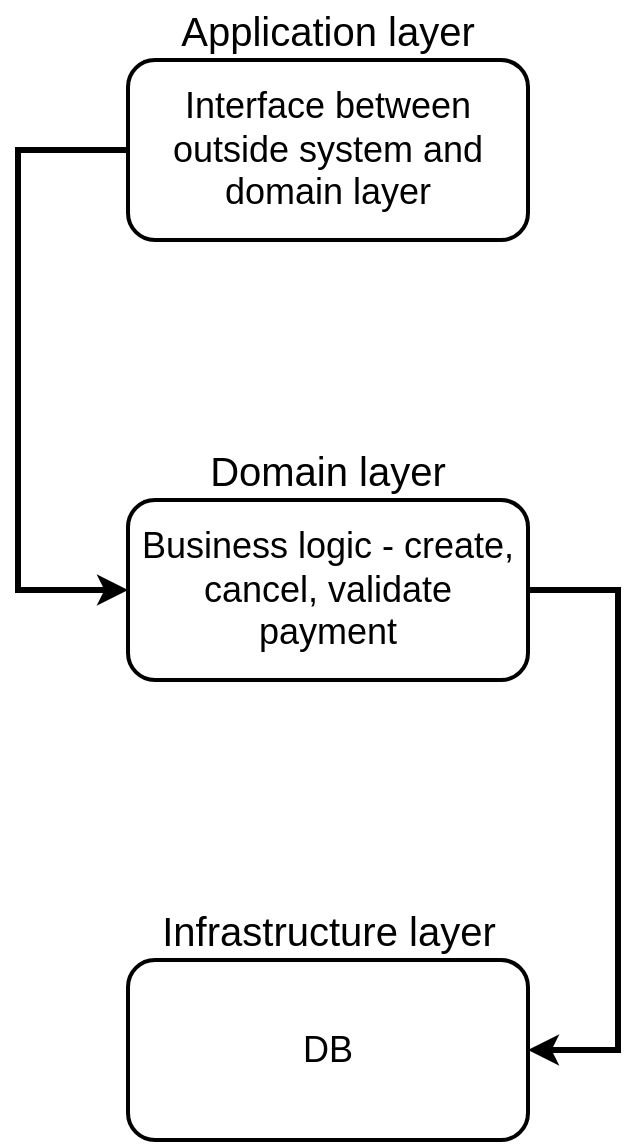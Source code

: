 <mxfile version="21.0.2"><diagram name="Page-1" id="J0mKVh55U6QCKO6_TvxE"><mxGraphModel dx="1434" dy="749" grid="1" gridSize="10" guides="1" tooltips="1" connect="1" arrows="1" fold="1" page="1" pageScale="1" pageWidth="850" pageHeight="1100" math="0" shadow="0"><root><mxCell id="0"/><mxCell id="1" parent="0"/><mxCell id="daW5a0wkIsZM-H2NdUbT-8" style="edgeStyle=orthogonalEdgeStyle;rounded=0;orthogonalLoop=1;jettySize=auto;html=1;exitX=0;exitY=0.5;exitDx=0;exitDy=0;entryX=0;entryY=0.5;entryDx=0;entryDy=0;spacing=2;strokeWidth=3;" edge="1" parent="1" source="daW5a0wkIsZM-H2NdUbT-1" target="daW5a0wkIsZM-H2NdUbT-4"><mxGeometry relative="1" as="geometry"><Array as="points"><mxPoint x="270" y="165"/><mxPoint x="270" y="385"/></Array></mxGeometry></mxCell><mxCell id="daW5a0wkIsZM-H2NdUbT-1" value="Interface between outside system and domain layer" style="rounded=1;whiteSpace=wrap;html=1;strokeWidth=2;fontSize=18;" vertex="1" parent="1"><mxGeometry x="325" y="120" width="200" height="90" as="geometry"/></mxCell><mxCell id="daW5a0wkIsZM-H2NdUbT-2" value="Application layer" style="text;html=1;strokeColor=none;fillColor=none;align=center;verticalAlign=middle;whiteSpace=wrap;rounded=0;fontSize=20;" vertex="1" parent="1"><mxGeometry x="345" y="90" width="160" height="30" as="geometry"/></mxCell><mxCell id="daW5a0wkIsZM-H2NdUbT-3" value="Domain layer" style="text;html=1;strokeColor=none;fillColor=none;align=center;verticalAlign=middle;whiteSpace=wrap;rounded=0;fontSize=20;" vertex="1" parent="1"><mxGeometry x="345" y="310" width="160" height="30" as="geometry"/></mxCell><mxCell id="daW5a0wkIsZM-H2NdUbT-10" style="edgeStyle=orthogonalEdgeStyle;rounded=0;orthogonalLoop=1;jettySize=auto;html=1;exitX=1;exitY=0.5;exitDx=0;exitDy=0;entryX=1;entryY=0.5;entryDx=0;entryDy=0;strokeWidth=3;" edge="1" parent="1" source="daW5a0wkIsZM-H2NdUbT-4" target="daW5a0wkIsZM-H2NdUbT-6"><mxGeometry relative="1" as="geometry"><Array as="points"><mxPoint x="570" y="385"/><mxPoint x="570" y="615"/></Array></mxGeometry></mxCell><mxCell id="daW5a0wkIsZM-H2NdUbT-4" value="Business logic - create, cancel, validate payment" style="rounded=1;whiteSpace=wrap;html=1;strokeWidth=2;fontSize=18;" vertex="1" parent="1"><mxGeometry x="325" y="340" width="200" height="90" as="geometry"/></mxCell><mxCell id="daW5a0wkIsZM-H2NdUbT-5" value="Infrastructure layer" style="text;html=1;strokeColor=none;fillColor=none;align=center;verticalAlign=middle;whiteSpace=wrap;rounded=0;fontSize=20;" vertex="1" parent="1"><mxGeometry x="328" y="540" width="195" height="30" as="geometry"/></mxCell><mxCell id="daW5a0wkIsZM-H2NdUbT-6" value="DB" style="rounded=1;whiteSpace=wrap;html=1;strokeWidth=2;fontSize=18;" vertex="1" parent="1"><mxGeometry x="325" y="570" width="200" height="90" as="geometry"/></mxCell></root></mxGraphModel></diagram></mxfile>